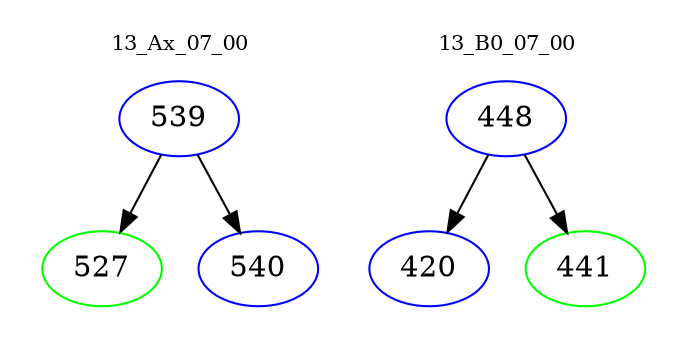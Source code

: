 digraph{
subgraph cluster_0 {
color = white
label = "13_Ax_07_00";
fontsize=10;
T0_539 [label="539", color="blue"]
T0_539 -> T0_527 [color="black"]
T0_527 [label="527", color="green"]
T0_539 -> T0_540 [color="black"]
T0_540 [label="540", color="blue"]
}
subgraph cluster_1 {
color = white
label = "13_B0_07_00";
fontsize=10;
T1_448 [label="448", color="blue"]
T1_448 -> T1_420 [color="black"]
T1_420 [label="420", color="blue"]
T1_448 -> T1_441 [color="black"]
T1_441 [label="441", color="green"]
}
}
